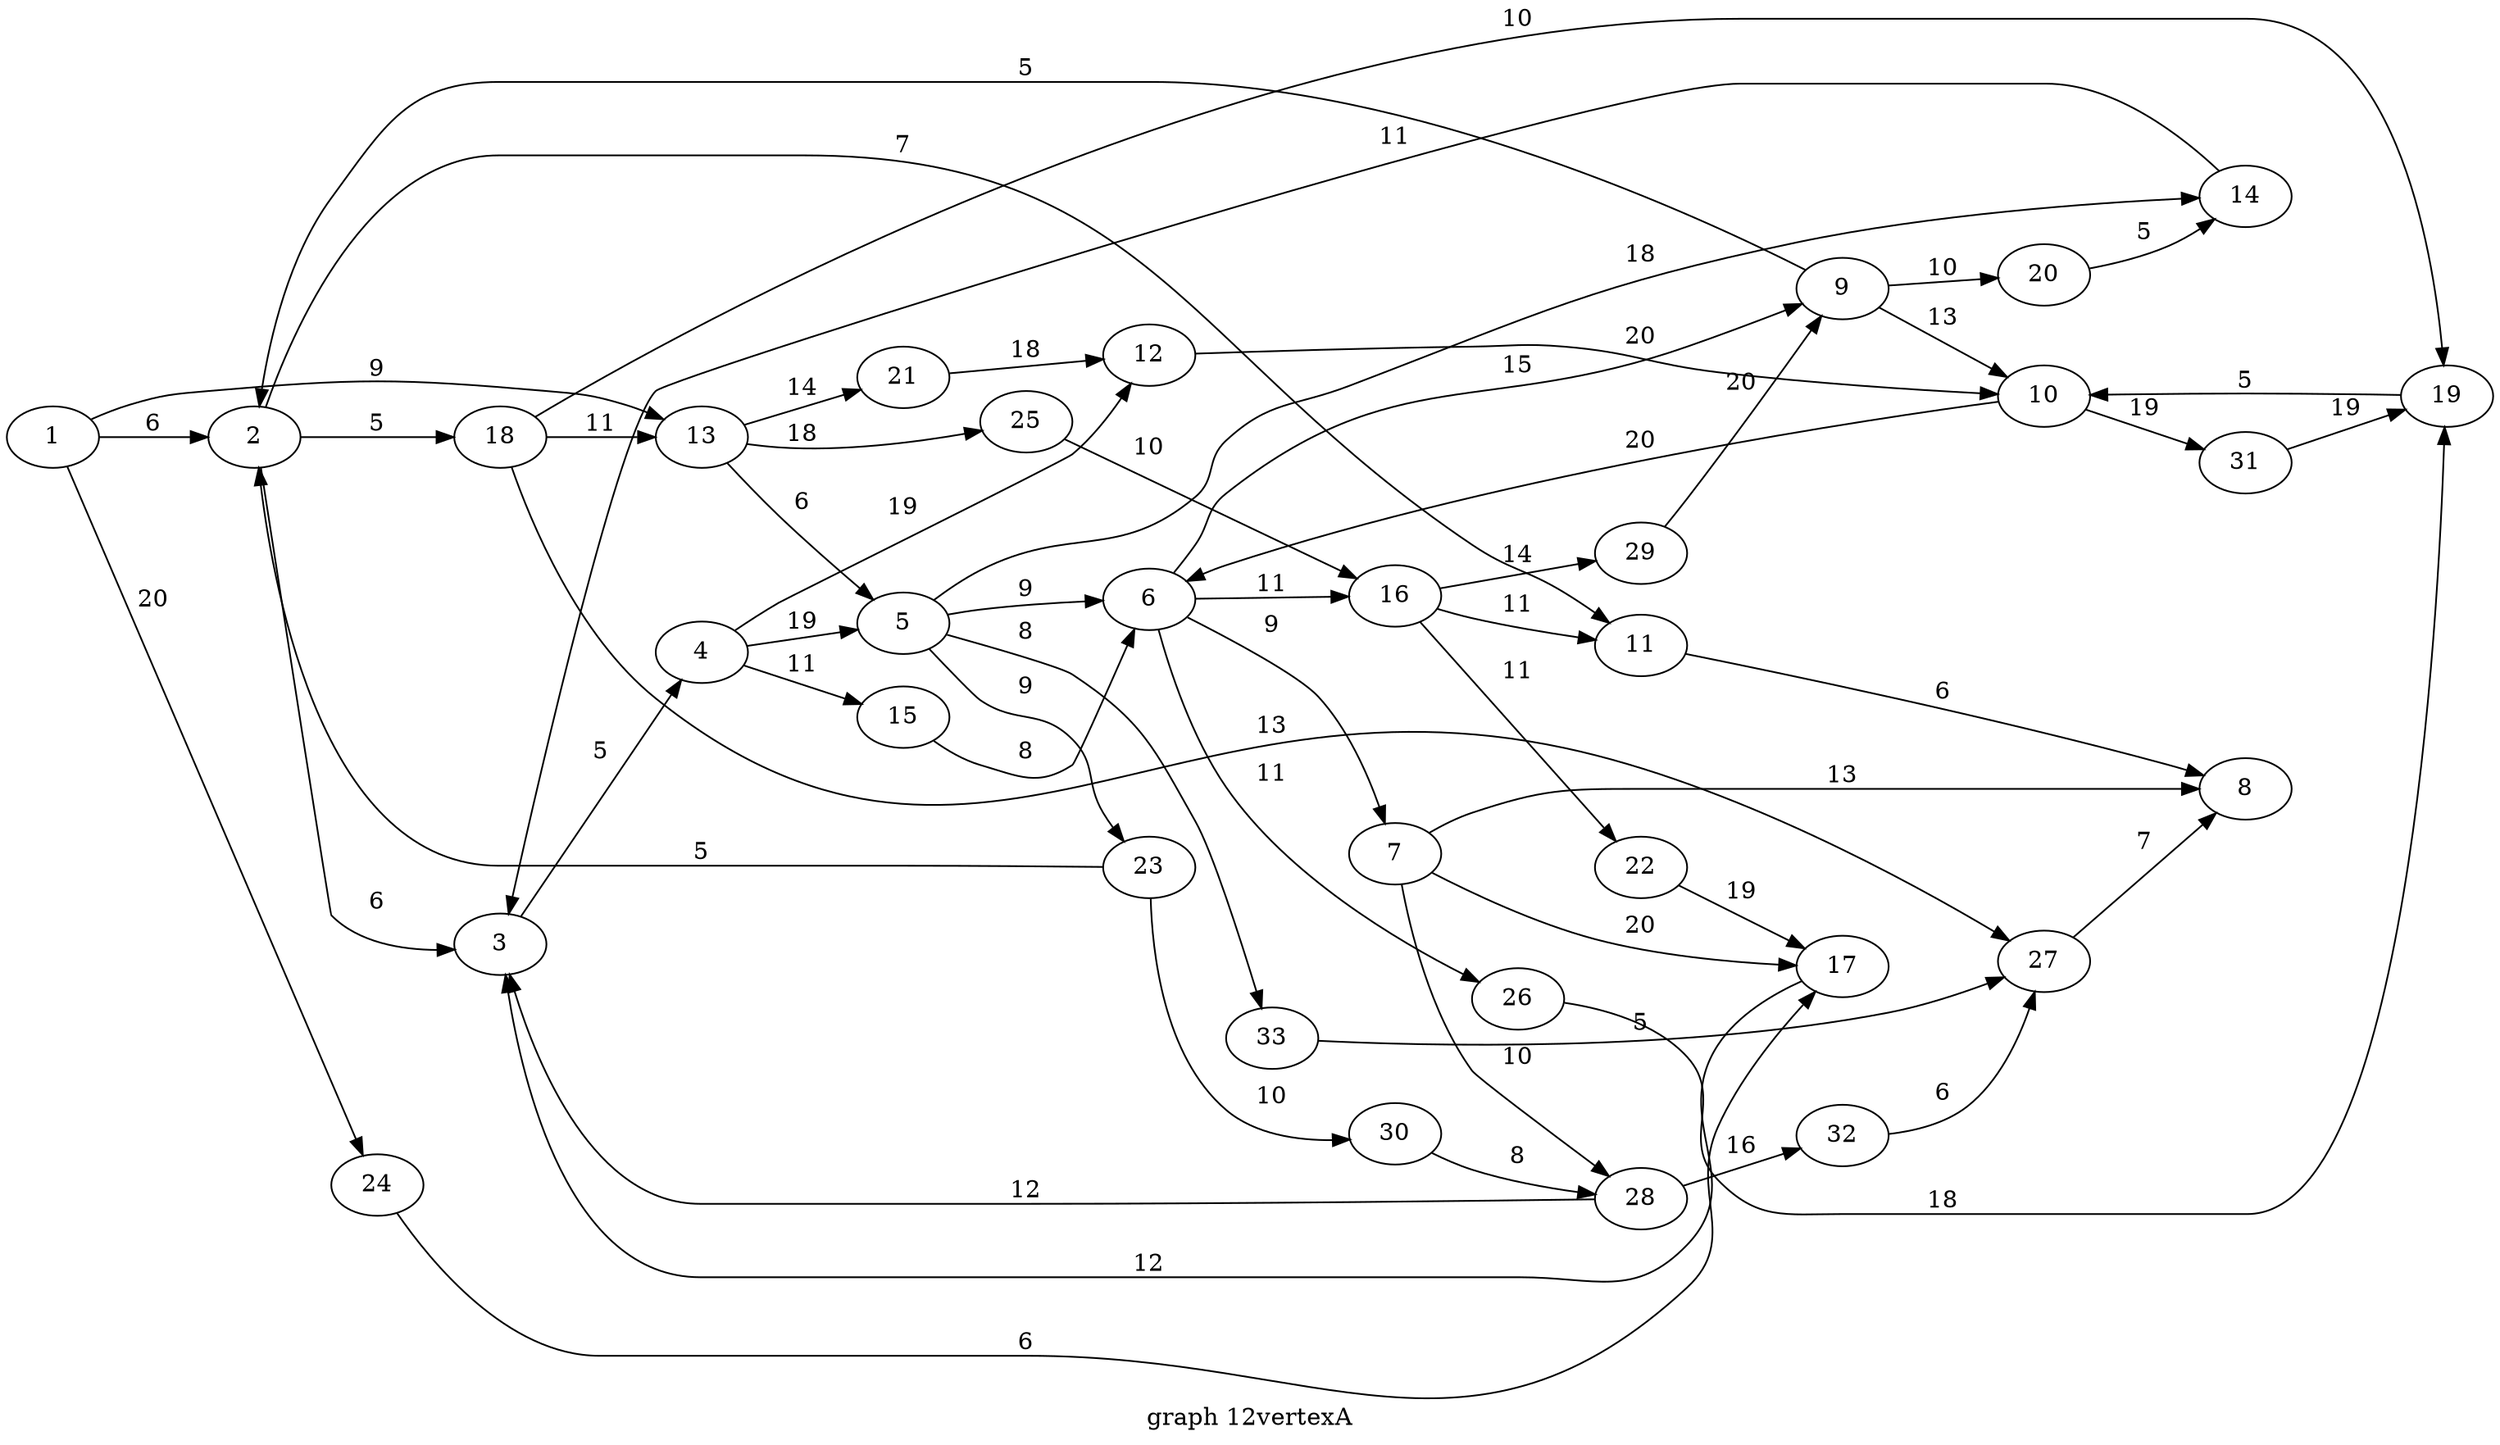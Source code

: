 digraph g{

rankdir = LR

1 -> 2 [label = " 6 "];
2 -> 3 [label = " 6 "];
3 -> 4 [label = " 5 "];
4 -> 5 [label = " 19 "];
5 -> 6 [label = " 9 "];
6 -> 7 [label = " 9 "];
7 -> 8 [label = " 13 "];
6 -> 9 [label = " 15 "];
9 -> 2 [label = " 5 "];
9 -> 10 [label = " 13 "];
10 -> 6 [label = " 20 "];
2 -> 11 [label = " 7 "];
11 -> 8 [label = " 6 "];
4 -> 12 [label = " 19 "];
12 -> 10 [label = " 20 "];
1 -> 13 [label = " 9 "];
13 -> 5 [label = " 6 "];
5 -> 14 [label = " 18 "];
14 -> 3 [label = " 11 "];
4 -> 15 [label = " 11 "];
15 -> 6 [label = " 8 "];
6 -> 16 [label = " 11 "];
16 -> 11 [label = " 11 "];
7 -> 17 [label = " 20 "];
17 -> 3 [label = " 12 "];
2 -> 18 [label = " 5 "];
18 -> 13 [label = " 11 "];
18 -> 19 [label = " 10 "];
19 -> 10 [label = " 5 "];
9 -> 20 [label = " 10 "];
20 -> 14 [label = " 5 "];
13 -> 21 [label = " 14 "];
21 -> 12 [label = " 18 "];
16 -> 22 [label = " 11 "];
22 -> 17 [label = " 19 "];
5 -> 23 [label = " 9 "];
23 -> 2 [label = " 5 "];
1 -> 24 [label = " 20 "];
24 -> 17 [label = " 6 "];
13 -> 25 [label = " 18 "];
25 -> 16 [label = " 10 "];
6 -> 26 [label = " 11 "];
26 -> 19 [label = " 18 "];
18 -> 27 [label = " 13 "];
27 -> 8 [label = " 7 "];
7 -> 28 [label = " 10 "];
28 -> 3 [label = " 12 "];
16 -> 29 [label = " 14 "];
29 -> 9 [label = " 20 "];
23 -> 30 [label = " 10 "];
30 -> 28 [label = " 8 "];
10 -> 31 [label = " 19 "];
31 -> 19 [label = " 19 "];
28 -> 32 [label = " 16 "];
32 -> 27 [label = " 6 "];
5 -> 33 [label = " 8 "];
33 -> 27 [label = " 5 "];

label = "graph 12vertexA"
}